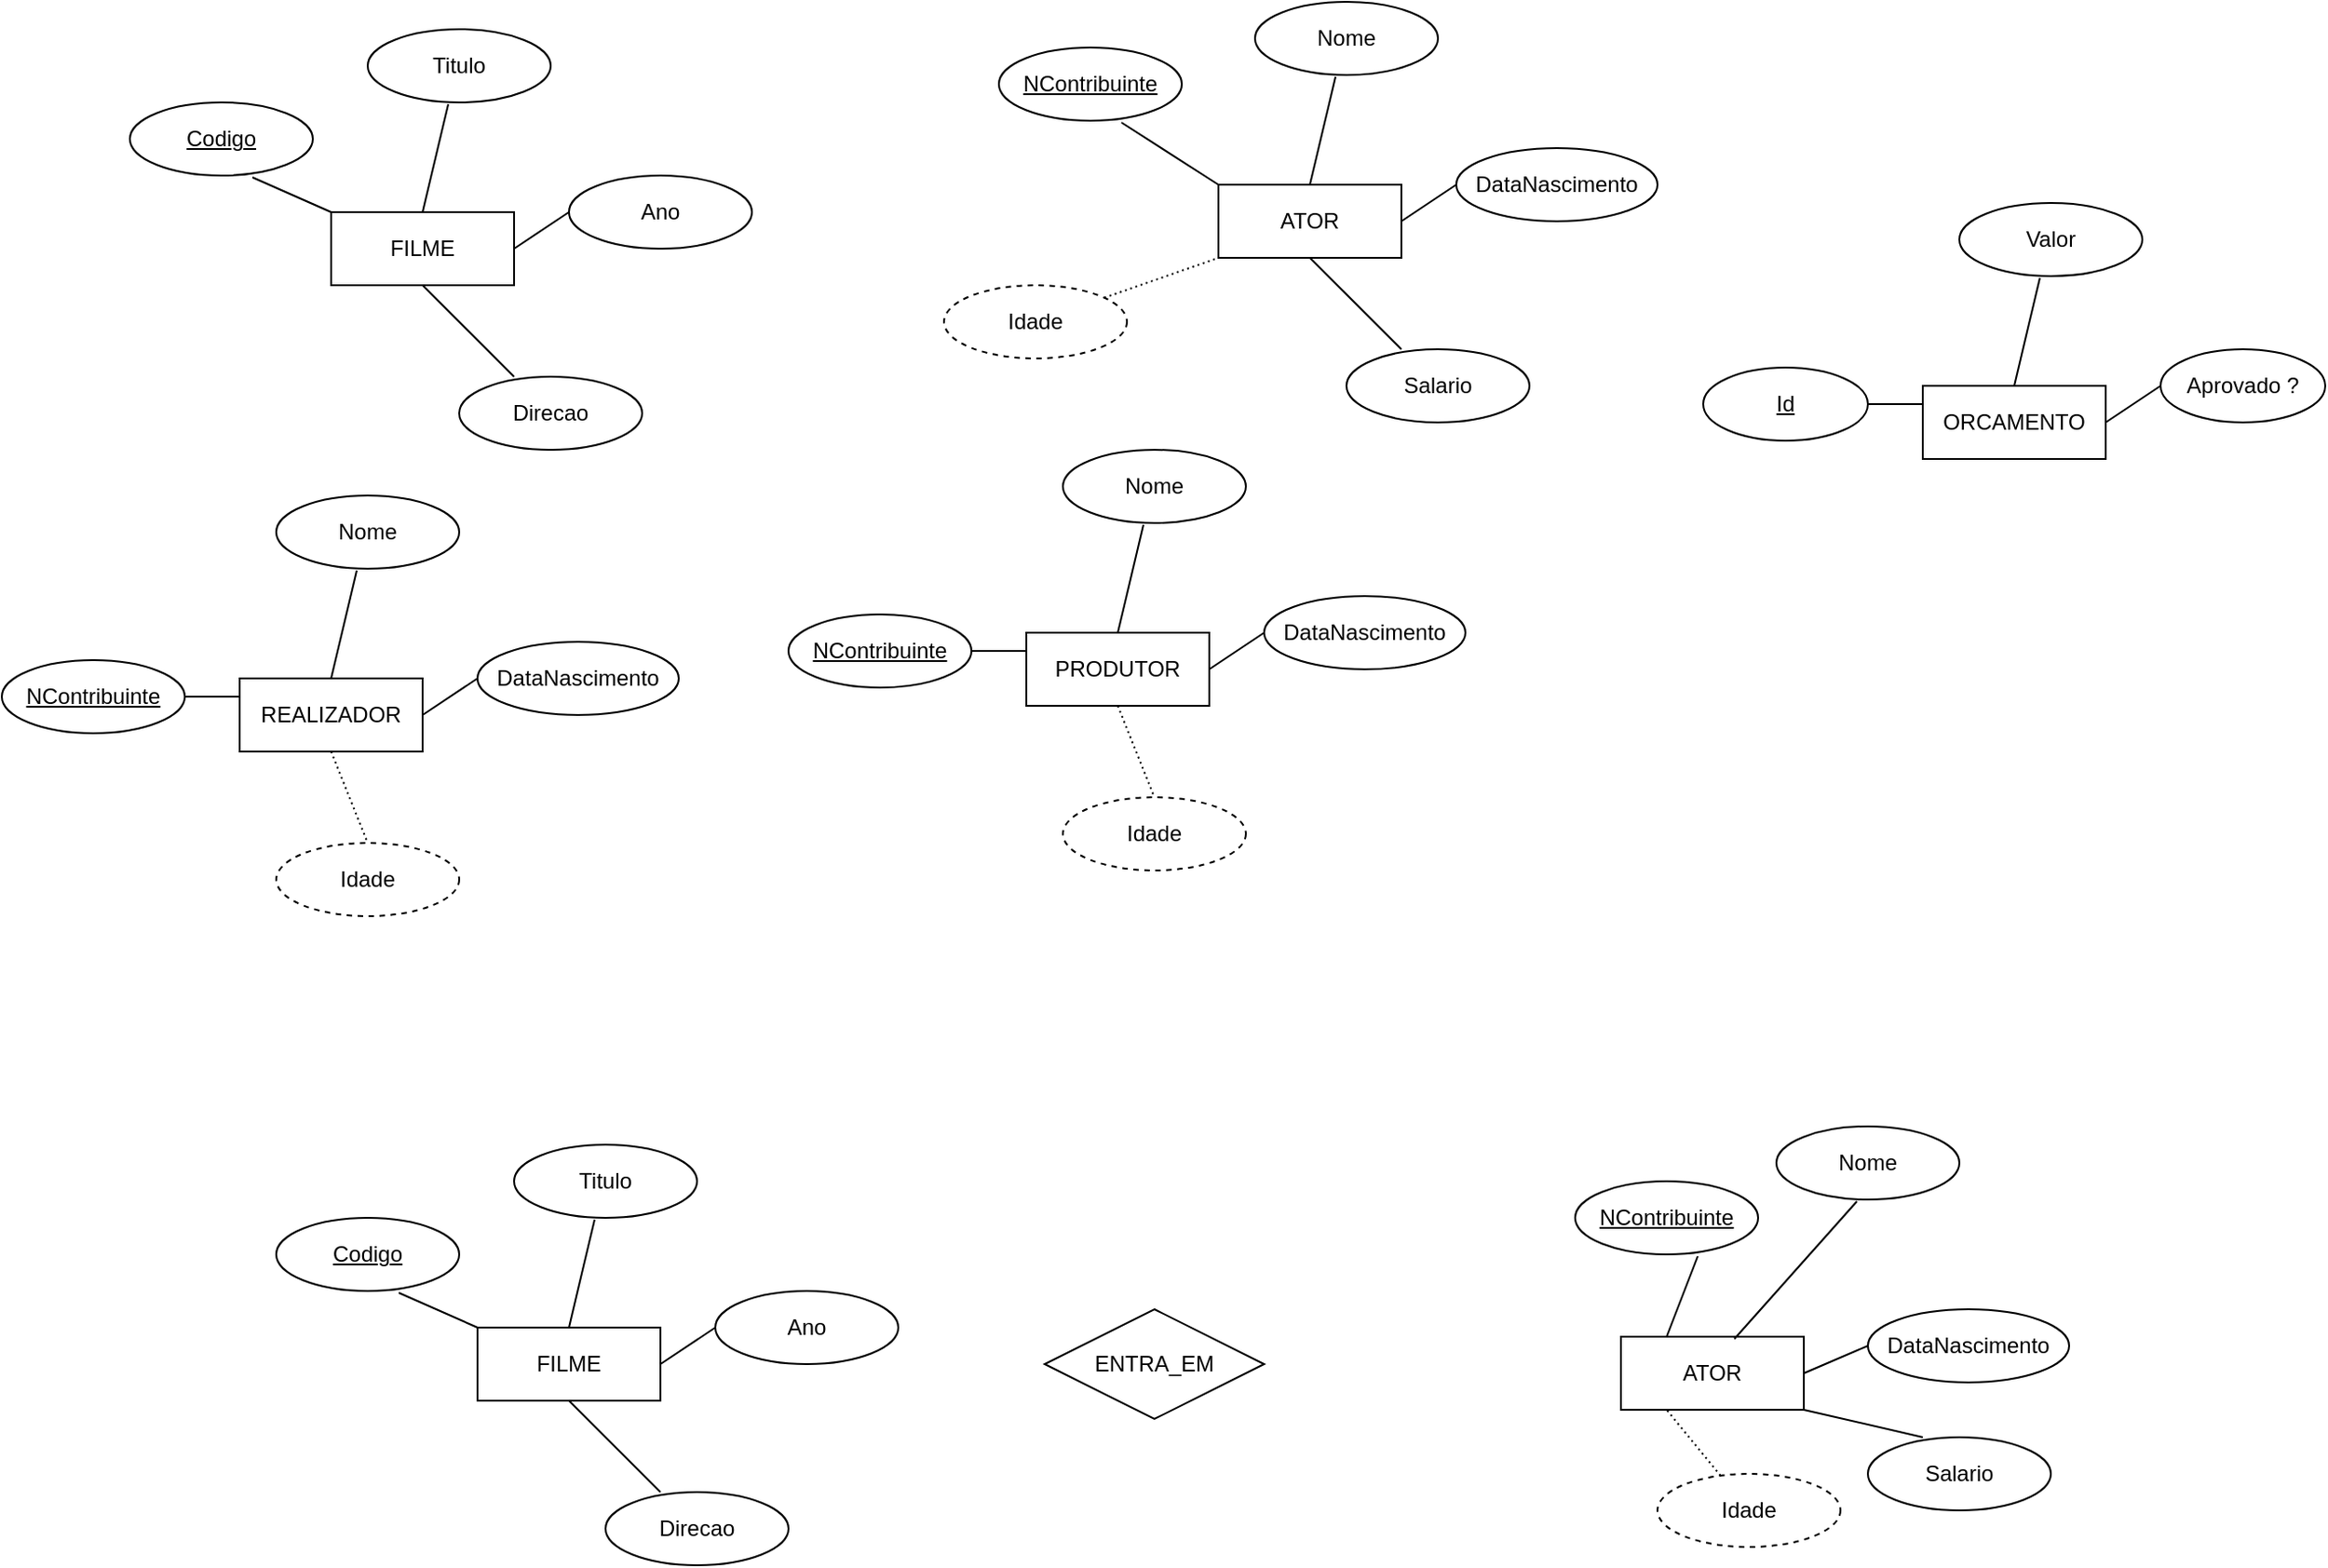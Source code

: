 <mxfile version="24.7.17">
  <diagram name="Página-1" id="Zy3ypAEwutqIXNviKDJ9">
    <mxGraphModel dx="1381" dy="853" grid="1" gridSize="10" guides="1" tooltips="1" connect="1" arrows="1" fold="1" page="1" pageScale="1" pageWidth="2339" pageHeight="3300" math="0" shadow="0">
      <root>
        <mxCell id="0" />
        <mxCell id="1" parent="0" />
        <mxCell id="h9_s0LnQ5q5esMZgo8oQ-1" value="FILME" style="whiteSpace=wrap;html=1;align=center;" vertex="1" parent="1">
          <mxGeometry x="190" y="120" width="100" height="40" as="geometry" />
        </mxCell>
        <mxCell id="h9_s0LnQ5q5esMZgo8oQ-2" value="Titulo" style="ellipse;whiteSpace=wrap;html=1;align=center;" vertex="1" parent="1">
          <mxGeometry x="210" y="20" width="100" height="40" as="geometry" />
        </mxCell>
        <mxCell id="h9_s0LnQ5q5esMZgo8oQ-3" value="Ano" style="ellipse;whiteSpace=wrap;html=1;align=center;" vertex="1" parent="1">
          <mxGeometry x="320" y="100" width="100" height="40" as="geometry" />
        </mxCell>
        <mxCell id="h9_s0LnQ5q5esMZgo8oQ-4" value="Direcao" style="ellipse;whiteSpace=wrap;html=1;align=center;" vertex="1" parent="1">
          <mxGeometry x="260" y="210" width="100" height="40" as="geometry" />
        </mxCell>
        <mxCell id="h9_s0LnQ5q5esMZgo8oQ-5" value="Codigo" style="ellipse;whiteSpace=wrap;html=1;align=center;fontStyle=4;" vertex="1" parent="1">
          <mxGeometry x="80" y="60" width="100" height="40" as="geometry" />
        </mxCell>
        <mxCell id="h9_s0LnQ5q5esMZgo8oQ-6" value="" style="endArrow=none;html=1;rounded=0;exitX=0.67;exitY=1.025;exitDx=0;exitDy=0;exitPerimeter=0;entryX=0;entryY=0;entryDx=0;entryDy=0;" edge="1" parent="1" source="h9_s0LnQ5q5esMZgo8oQ-5" target="h9_s0LnQ5q5esMZgo8oQ-1">
          <mxGeometry relative="1" as="geometry">
            <mxPoint x="160" y="140" as="sourcePoint" />
            <mxPoint x="320" y="140" as="targetPoint" />
          </mxGeometry>
        </mxCell>
        <mxCell id="h9_s0LnQ5q5esMZgo8oQ-7" value="" style="endArrow=none;html=1;rounded=0;exitX=0.5;exitY=0;exitDx=0;exitDy=0;entryX=0.44;entryY=1.025;entryDx=0;entryDy=0;entryPerimeter=0;" edge="1" parent="1" source="h9_s0LnQ5q5esMZgo8oQ-1" target="h9_s0LnQ5q5esMZgo8oQ-2">
          <mxGeometry relative="1" as="geometry">
            <mxPoint x="127" y="91" as="sourcePoint" />
            <mxPoint x="200" y="130" as="targetPoint" />
          </mxGeometry>
        </mxCell>
        <mxCell id="h9_s0LnQ5q5esMZgo8oQ-8" value="" style="endArrow=none;html=1;rounded=0;exitX=1;exitY=0.5;exitDx=0;exitDy=0;entryX=0;entryY=0.5;entryDx=0;entryDy=0;" edge="1" parent="1" source="h9_s0LnQ5q5esMZgo8oQ-1" target="h9_s0LnQ5q5esMZgo8oQ-3">
          <mxGeometry relative="1" as="geometry">
            <mxPoint x="137" y="101" as="sourcePoint" />
            <mxPoint x="210" y="140" as="targetPoint" />
          </mxGeometry>
        </mxCell>
        <mxCell id="h9_s0LnQ5q5esMZgo8oQ-9" value="" style="endArrow=none;html=1;rounded=0;exitX=0.5;exitY=1;exitDx=0;exitDy=0;entryX=0.3;entryY=0;entryDx=0;entryDy=0;entryPerimeter=0;" edge="1" parent="1" source="h9_s0LnQ5q5esMZgo8oQ-1" target="h9_s0LnQ5q5esMZgo8oQ-4">
          <mxGeometry relative="1" as="geometry">
            <mxPoint x="147" y="111" as="sourcePoint" />
            <mxPoint x="220" y="150" as="targetPoint" />
          </mxGeometry>
        </mxCell>
        <mxCell id="h9_s0LnQ5q5esMZgo8oQ-10" value="ATOR" style="whiteSpace=wrap;html=1;align=center;" vertex="1" parent="1">
          <mxGeometry x="675" y="105" width="100" height="40" as="geometry" />
        </mxCell>
        <mxCell id="h9_s0LnQ5q5esMZgo8oQ-11" value="Nome" style="ellipse;whiteSpace=wrap;html=1;align=center;" vertex="1" parent="1">
          <mxGeometry x="695" y="5" width="100" height="40" as="geometry" />
        </mxCell>
        <mxCell id="h9_s0LnQ5q5esMZgo8oQ-12" value="DataNascimento" style="ellipse;whiteSpace=wrap;html=1;align=center;" vertex="1" parent="1">
          <mxGeometry x="805" y="85" width="110" height="40" as="geometry" />
        </mxCell>
        <mxCell id="h9_s0LnQ5q5esMZgo8oQ-13" value="Salario" style="ellipse;whiteSpace=wrap;html=1;align=center;" vertex="1" parent="1">
          <mxGeometry x="745" y="195" width="100" height="40" as="geometry" />
        </mxCell>
        <mxCell id="h9_s0LnQ5q5esMZgo8oQ-14" value="NContribuinte" style="ellipse;whiteSpace=wrap;html=1;align=center;fontStyle=4;" vertex="1" parent="1">
          <mxGeometry x="555" y="30" width="100" height="40" as="geometry" />
        </mxCell>
        <mxCell id="h9_s0LnQ5q5esMZgo8oQ-15" value="" style="endArrow=none;html=1;rounded=0;exitX=0.67;exitY=1.025;exitDx=0;exitDy=0;exitPerimeter=0;entryX=0;entryY=0;entryDx=0;entryDy=0;" edge="1" parent="1" source="h9_s0LnQ5q5esMZgo8oQ-14" target="h9_s0LnQ5q5esMZgo8oQ-10">
          <mxGeometry relative="1" as="geometry">
            <mxPoint x="645" y="125" as="sourcePoint" />
            <mxPoint x="805" y="125" as="targetPoint" />
          </mxGeometry>
        </mxCell>
        <mxCell id="h9_s0LnQ5q5esMZgo8oQ-16" value="" style="endArrow=none;html=1;rounded=0;exitX=0.5;exitY=0;exitDx=0;exitDy=0;entryX=0.44;entryY=1.025;entryDx=0;entryDy=0;entryPerimeter=0;" edge="1" parent="1" source="h9_s0LnQ5q5esMZgo8oQ-10" target="h9_s0LnQ5q5esMZgo8oQ-11">
          <mxGeometry relative="1" as="geometry">
            <mxPoint x="612" y="76" as="sourcePoint" />
            <mxPoint x="685" y="115" as="targetPoint" />
          </mxGeometry>
        </mxCell>
        <mxCell id="h9_s0LnQ5q5esMZgo8oQ-17" value="" style="endArrow=none;html=1;rounded=0;exitX=1;exitY=0.5;exitDx=0;exitDy=0;entryX=0;entryY=0.5;entryDx=0;entryDy=0;" edge="1" parent="1" source="h9_s0LnQ5q5esMZgo8oQ-10" target="h9_s0LnQ5q5esMZgo8oQ-12">
          <mxGeometry relative="1" as="geometry">
            <mxPoint x="622" y="86" as="sourcePoint" />
            <mxPoint x="695" y="125" as="targetPoint" />
          </mxGeometry>
        </mxCell>
        <mxCell id="h9_s0LnQ5q5esMZgo8oQ-18" value="" style="endArrow=none;html=1;rounded=0;exitX=0.5;exitY=1;exitDx=0;exitDy=0;entryX=0.3;entryY=0;entryDx=0;entryDy=0;entryPerimeter=0;" edge="1" parent="1" source="h9_s0LnQ5q5esMZgo8oQ-10" target="h9_s0LnQ5q5esMZgo8oQ-13">
          <mxGeometry relative="1" as="geometry">
            <mxPoint x="632" y="96" as="sourcePoint" />
            <mxPoint x="705" y="135" as="targetPoint" />
          </mxGeometry>
        </mxCell>
        <mxCell id="h9_s0LnQ5q5esMZgo8oQ-19" value="Idade" style="ellipse;whiteSpace=wrap;html=1;align=center;dashed=1;" vertex="1" parent="1">
          <mxGeometry x="525" y="160" width="100" height="40" as="geometry" />
        </mxCell>
        <mxCell id="h9_s0LnQ5q5esMZgo8oQ-20" value="" style="endArrow=none;html=1;rounded=0;dashed=1;dashPattern=1 2;entryX=0;entryY=1;entryDx=0;entryDy=0;" edge="1" parent="1" source="h9_s0LnQ5q5esMZgo8oQ-19" target="h9_s0LnQ5q5esMZgo8oQ-10">
          <mxGeometry relative="1" as="geometry">
            <mxPoint x="425" y="350" as="sourcePoint" />
            <mxPoint x="585" y="350" as="targetPoint" />
          </mxGeometry>
        </mxCell>
        <mxCell id="h9_s0LnQ5q5esMZgo8oQ-22" value="REALIZADOR" style="whiteSpace=wrap;html=1;align=center;" vertex="1" parent="1">
          <mxGeometry x="140" y="375" width="100" height="40" as="geometry" />
        </mxCell>
        <mxCell id="h9_s0LnQ5q5esMZgo8oQ-23" value="Nome" style="ellipse;whiteSpace=wrap;html=1;align=center;" vertex="1" parent="1">
          <mxGeometry x="160" y="275" width="100" height="40" as="geometry" />
        </mxCell>
        <mxCell id="h9_s0LnQ5q5esMZgo8oQ-24" value="DataNascimento" style="ellipse;whiteSpace=wrap;html=1;align=center;" vertex="1" parent="1">
          <mxGeometry x="270" y="355" width="110" height="40" as="geometry" />
        </mxCell>
        <mxCell id="h9_s0LnQ5q5esMZgo8oQ-26" value="NContribuinte" style="ellipse;whiteSpace=wrap;html=1;align=center;fontStyle=4;" vertex="1" parent="1">
          <mxGeometry x="10" y="365" width="100" height="40" as="geometry" />
        </mxCell>
        <mxCell id="h9_s0LnQ5q5esMZgo8oQ-27" value="" style="endArrow=none;html=1;rounded=0;exitX=1;exitY=0.5;exitDx=0;exitDy=0;entryX=0;entryY=0.25;entryDx=0;entryDy=0;" edge="1" parent="1" source="h9_s0LnQ5q5esMZgo8oQ-26" target="h9_s0LnQ5q5esMZgo8oQ-22">
          <mxGeometry relative="1" as="geometry">
            <mxPoint x="110" y="395" as="sourcePoint" />
            <mxPoint x="270" y="395" as="targetPoint" />
          </mxGeometry>
        </mxCell>
        <mxCell id="h9_s0LnQ5q5esMZgo8oQ-28" value="" style="endArrow=none;html=1;rounded=0;exitX=0.5;exitY=0;exitDx=0;exitDy=0;entryX=0.44;entryY=1.025;entryDx=0;entryDy=0;entryPerimeter=0;" edge="1" parent="1" source="h9_s0LnQ5q5esMZgo8oQ-22" target="h9_s0LnQ5q5esMZgo8oQ-23">
          <mxGeometry relative="1" as="geometry">
            <mxPoint x="77" y="346" as="sourcePoint" />
            <mxPoint x="150" y="385" as="targetPoint" />
          </mxGeometry>
        </mxCell>
        <mxCell id="h9_s0LnQ5q5esMZgo8oQ-29" value="" style="endArrow=none;html=1;rounded=0;exitX=1;exitY=0.5;exitDx=0;exitDy=0;entryX=0;entryY=0.5;entryDx=0;entryDy=0;" edge="1" parent="1" source="h9_s0LnQ5q5esMZgo8oQ-22" target="h9_s0LnQ5q5esMZgo8oQ-24">
          <mxGeometry relative="1" as="geometry">
            <mxPoint x="87" y="356" as="sourcePoint" />
            <mxPoint x="160" y="395" as="targetPoint" />
          </mxGeometry>
        </mxCell>
        <mxCell id="h9_s0LnQ5q5esMZgo8oQ-31" value="Idade" style="ellipse;whiteSpace=wrap;html=1;align=center;dashed=1;" vertex="1" parent="1">
          <mxGeometry x="160" y="465" width="100" height="40" as="geometry" />
        </mxCell>
        <mxCell id="h9_s0LnQ5q5esMZgo8oQ-32" value="" style="endArrow=none;html=1;rounded=0;dashed=1;dashPattern=1 2;entryX=0.5;entryY=0;entryDx=0;entryDy=0;exitX=0.5;exitY=1;exitDx=0;exitDy=0;" edge="1" parent="1" source="h9_s0LnQ5q5esMZgo8oQ-22" target="h9_s0LnQ5q5esMZgo8oQ-31">
          <mxGeometry relative="1" as="geometry">
            <mxPoint x="480" y="335" as="sourcePoint" />
            <mxPoint x="640" y="335" as="targetPoint" />
          </mxGeometry>
        </mxCell>
        <mxCell id="h9_s0LnQ5q5esMZgo8oQ-34" value="PRODUTOR" style="whiteSpace=wrap;html=1;align=center;" vertex="1" parent="1">
          <mxGeometry x="570" y="350" width="100" height="40" as="geometry" />
        </mxCell>
        <mxCell id="h9_s0LnQ5q5esMZgo8oQ-35" value="Nome" style="ellipse;whiteSpace=wrap;html=1;align=center;" vertex="1" parent="1">
          <mxGeometry x="590" y="250" width="100" height="40" as="geometry" />
        </mxCell>
        <mxCell id="h9_s0LnQ5q5esMZgo8oQ-36" value="DataNascimento" style="ellipse;whiteSpace=wrap;html=1;align=center;" vertex="1" parent="1">
          <mxGeometry x="700" y="330" width="110" height="40" as="geometry" />
        </mxCell>
        <mxCell id="h9_s0LnQ5q5esMZgo8oQ-37" value="NContribuinte" style="ellipse;whiteSpace=wrap;html=1;align=center;fontStyle=4;" vertex="1" parent="1">
          <mxGeometry x="440" y="340" width="100" height="40" as="geometry" />
        </mxCell>
        <mxCell id="h9_s0LnQ5q5esMZgo8oQ-38" value="" style="endArrow=none;html=1;rounded=0;exitX=1;exitY=0.5;exitDx=0;exitDy=0;entryX=0;entryY=0.25;entryDx=0;entryDy=0;" edge="1" parent="1" source="h9_s0LnQ5q5esMZgo8oQ-37" target="h9_s0LnQ5q5esMZgo8oQ-34">
          <mxGeometry relative="1" as="geometry">
            <mxPoint x="540" y="370" as="sourcePoint" />
            <mxPoint x="700" y="370" as="targetPoint" />
          </mxGeometry>
        </mxCell>
        <mxCell id="h9_s0LnQ5q5esMZgo8oQ-39" value="" style="endArrow=none;html=1;rounded=0;exitX=0.5;exitY=0;exitDx=0;exitDy=0;entryX=0.44;entryY=1.025;entryDx=0;entryDy=0;entryPerimeter=0;" edge="1" parent="1" source="h9_s0LnQ5q5esMZgo8oQ-34" target="h9_s0LnQ5q5esMZgo8oQ-35">
          <mxGeometry relative="1" as="geometry">
            <mxPoint x="507" y="321" as="sourcePoint" />
            <mxPoint x="580" y="360" as="targetPoint" />
          </mxGeometry>
        </mxCell>
        <mxCell id="h9_s0LnQ5q5esMZgo8oQ-40" value="" style="endArrow=none;html=1;rounded=0;exitX=1;exitY=0.5;exitDx=0;exitDy=0;entryX=0;entryY=0.5;entryDx=0;entryDy=0;" edge="1" parent="1" source="h9_s0LnQ5q5esMZgo8oQ-34" target="h9_s0LnQ5q5esMZgo8oQ-36">
          <mxGeometry relative="1" as="geometry">
            <mxPoint x="517" y="331" as="sourcePoint" />
            <mxPoint x="590" y="370" as="targetPoint" />
          </mxGeometry>
        </mxCell>
        <mxCell id="h9_s0LnQ5q5esMZgo8oQ-41" value="Idade" style="ellipse;whiteSpace=wrap;html=1;align=center;dashed=1;" vertex="1" parent="1">
          <mxGeometry x="590" y="440" width="100" height="40" as="geometry" />
        </mxCell>
        <mxCell id="h9_s0LnQ5q5esMZgo8oQ-42" value="" style="endArrow=none;html=1;rounded=0;dashed=1;dashPattern=1 2;entryX=0.5;entryY=0;entryDx=0;entryDy=0;exitX=0.5;exitY=1;exitDx=0;exitDy=0;" edge="1" parent="1" source="h9_s0LnQ5q5esMZgo8oQ-34" target="h9_s0LnQ5q5esMZgo8oQ-41">
          <mxGeometry relative="1" as="geometry">
            <mxPoint x="910" y="310" as="sourcePoint" />
            <mxPoint x="1070" y="310" as="targetPoint" />
          </mxGeometry>
        </mxCell>
        <mxCell id="h9_s0LnQ5q5esMZgo8oQ-43" value="ORCAMENTO" style="whiteSpace=wrap;html=1;align=center;" vertex="1" parent="1">
          <mxGeometry x="1060" y="215" width="100" height="40" as="geometry" />
        </mxCell>
        <mxCell id="h9_s0LnQ5q5esMZgo8oQ-44" value="Valor" style="ellipse;whiteSpace=wrap;html=1;align=center;" vertex="1" parent="1">
          <mxGeometry x="1080" y="115" width="100" height="40" as="geometry" />
        </mxCell>
        <mxCell id="h9_s0LnQ5q5esMZgo8oQ-45" value="Aprovado ?" style="ellipse;whiteSpace=wrap;html=1;align=center;" vertex="1" parent="1">
          <mxGeometry x="1190" y="195" width="90" height="40" as="geometry" />
        </mxCell>
        <mxCell id="h9_s0LnQ5q5esMZgo8oQ-46" value="Id" style="ellipse;whiteSpace=wrap;html=1;align=center;fontStyle=4;" vertex="1" parent="1">
          <mxGeometry x="940" y="205" width="90" height="40" as="geometry" />
        </mxCell>
        <mxCell id="h9_s0LnQ5q5esMZgo8oQ-47" value="" style="endArrow=none;html=1;rounded=0;exitX=1;exitY=0.5;exitDx=0;exitDy=0;entryX=0;entryY=0.25;entryDx=0;entryDy=0;" edge="1" parent="1" source="h9_s0LnQ5q5esMZgo8oQ-46" target="h9_s0LnQ5q5esMZgo8oQ-43">
          <mxGeometry relative="1" as="geometry">
            <mxPoint x="1030" y="235" as="sourcePoint" />
            <mxPoint x="1190" y="235" as="targetPoint" />
          </mxGeometry>
        </mxCell>
        <mxCell id="h9_s0LnQ5q5esMZgo8oQ-48" value="" style="endArrow=none;html=1;rounded=0;exitX=0.5;exitY=0;exitDx=0;exitDy=0;entryX=0.44;entryY=1.025;entryDx=0;entryDy=0;entryPerimeter=0;" edge="1" parent="1" source="h9_s0LnQ5q5esMZgo8oQ-43" target="h9_s0LnQ5q5esMZgo8oQ-44">
          <mxGeometry relative="1" as="geometry">
            <mxPoint x="997" y="186" as="sourcePoint" />
            <mxPoint x="1070" y="225" as="targetPoint" />
          </mxGeometry>
        </mxCell>
        <mxCell id="h9_s0LnQ5q5esMZgo8oQ-49" value="" style="endArrow=none;html=1;rounded=0;exitX=1;exitY=0.5;exitDx=0;exitDy=0;entryX=0;entryY=0.5;entryDx=0;entryDy=0;" edge="1" parent="1" source="h9_s0LnQ5q5esMZgo8oQ-43" target="h9_s0LnQ5q5esMZgo8oQ-45">
          <mxGeometry relative="1" as="geometry">
            <mxPoint x="1007" y="196" as="sourcePoint" />
            <mxPoint x="1080" y="235" as="targetPoint" />
          </mxGeometry>
        </mxCell>
        <mxCell id="h9_s0LnQ5q5esMZgo8oQ-52" value="ENTRA_EM" style="shape=rhombus;perimeter=rhombusPerimeter;whiteSpace=wrap;html=1;align=center;" vertex="1" parent="1">
          <mxGeometry x="580" y="720" width="120" height="60" as="geometry" />
        </mxCell>
        <mxCell id="h9_s0LnQ5q5esMZgo8oQ-53" value="FILME" style="whiteSpace=wrap;html=1;align=center;" vertex="1" parent="1">
          <mxGeometry x="270" y="730" width="100" height="40" as="geometry" />
        </mxCell>
        <mxCell id="h9_s0LnQ5q5esMZgo8oQ-54" value="Titulo" style="ellipse;whiteSpace=wrap;html=1;align=center;" vertex="1" parent="1">
          <mxGeometry x="290" y="630" width="100" height="40" as="geometry" />
        </mxCell>
        <mxCell id="h9_s0LnQ5q5esMZgo8oQ-55" value="Ano" style="ellipse;whiteSpace=wrap;html=1;align=center;" vertex="1" parent="1">
          <mxGeometry x="400" y="710" width="100" height="40" as="geometry" />
        </mxCell>
        <mxCell id="h9_s0LnQ5q5esMZgo8oQ-56" value="Direcao" style="ellipse;whiteSpace=wrap;html=1;align=center;" vertex="1" parent="1">
          <mxGeometry x="340" y="820" width="100" height="40" as="geometry" />
        </mxCell>
        <mxCell id="h9_s0LnQ5q5esMZgo8oQ-57" value="Codigo" style="ellipse;whiteSpace=wrap;html=1;align=center;fontStyle=4;" vertex="1" parent="1">
          <mxGeometry x="160" y="670" width="100" height="40" as="geometry" />
        </mxCell>
        <mxCell id="h9_s0LnQ5q5esMZgo8oQ-58" value="" style="endArrow=none;html=1;rounded=0;exitX=0.67;exitY=1.025;exitDx=0;exitDy=0;exitPerimeter=0;entryX=0;entryY=0;entryDx=0;entryDy=0;" edge="1" parent="1" source="h9_s0LnQ5q5esMZgo8oQ-57" target="h9_s0LnQ5q5esMZgo8oQ-53">
          <mxGeometry relative="1" as="geometry">
            <mxPoint x="240" y="750" as="sourcePoint" />
            <mxPoint x="400" y="750" as="targetPoint" />
          </mxGeometry>
        </mxCell>
        <mxCell id="h9_s0LnQ5q5esMZgo8oQ-59" value="" style="endArrow=none;html=1;rounded=0;exitX=0.5;exitY=0;exitDx=0;exitDy=0;entryX=0.44;entryY=1.025;entryDx=0;entryDy=0;entryPerimeter=0;" edge="1" parent="1" source="h9_s0LnQ5q5esMZgo8oQ-53" target="h9_s0LnQ5q5esMZgo8oQ-54">
          <mxGeometry relative="1" as="geometry">
            <mxPoint x="207" y="701" as="sourcePoint" />
            <mxPoint x="280" y="740" as="targetPoint" />
          </mxGeometry>
        </mxCell>
        <mxCell id="h9_s0LnQ5q5esMZgo8oQ-60" value="" style="endArrow=none;html=1;rounded=0;exitX=1;exitY=0.5;exitDx=0;exitDy=0;entryX=0;entryY=0.5;entryDx=0;entryDy=0;" edge="1" parent="1" source="h9_s0LnQ5q5esMZgo8oQ-53" target="h9_s0LnQ5q5esMZgo8oQ-55">
          <mxGeometry relative="1" as="geometry">
            <mxPoint x="217" y="711" as="sourcePoint" />
            <mxPoint x="290" y="750" as="targetPoint" />
          </mxGeometry>
        </mxCell>
        <mxCell id="h9_s0LnQ5q5esMZgo8oQ-61" value="" style="endArrow=none;html=1;rounded=0;exitX=0.5;exitY=1;exitDx=0;exitDy=0;entryX=0.3;entryY=0;entryDx=0;entryDy=0;entryPerimeter=0;" edge="1" parent="1" source="h9_s0LnQ5q5esMZgo8oQ-53" target="h9_s0LnQ5q5esMZgo8oQ-56">
          <mxGeometry relative="1" as="geometry">
            <mxPoint x="227" y="721" as="sourcePoint" />
            <mxPoint x="300" y="760" as="targetPoint" />
          </mxGeometry>
        </mxCell>
        <mxCell id="h9_s0LnQ5q5esMZgo8oQ-62" value="ATOR" style="whiteSpace=wrap;html=1;align=center;" vertex="1" parent="1">
          <mxGeometry x="895" y="735" width="100" height="40" as="geometry" />
        </mxCell>
        <mxCell id="h9_s0LnQ5q5esMZgo8oQ-63" value="Nome" style="ellipse;whiteSpace=wrap;html=1;align=center;" vertex="1" parent="1">
          <mxGeometry x="980" y="620" width="100" height="40" as="geometry" />
        </mxCell>
        <mxCell id="h9_s0LnQ5q5esMZgo8oQ-64" value="DataNascimento" style="ellipse;whiteSpace=wrap;html=1;align=center;" vertex="1" parent="1">
          <mxGeometry x="1030" y="720" width="110" height="40" as="geometry" />
        </mxCell>
        <mxCell id="h9_s0LnQ5q5esMZgo8oQ-65" value="Salario" style="ellipse;whiteSpace=wrap;html=1;align=center;" vertex="1" parent="1">
          <mxGeometry x="1030" y="790" width="100" height="40" as="geometry" />
        </mxCell>
        <mxCell id="h9_s0LnQ5q5esMZgo8oQ-66" value="NContribuinte" style="ellipse;whiteSpace=wrap;html=1;align=center;fontStyle=4;" vertex="1" parent="1">
          <mxGeometry x="870" y="650" width="100" height="40" as="geometry" />
        </mxCell>
        <mxCell id="h9_s0LnQ5q5esMZgo8oQ-67" value="" style="endArrow=none;html=1;rounded=0;exitX=0.67;exitY=1.025;exitDx=0;exitDy=0;exitPerimeter=0;entryX=0.25;entryY=0;entryDx=0;entryDy=0;" edge="1" parent="1" source="h9_s0LnQ5q5esMZgo8oQ-66" target="h9_s0LnQ5q5esMZgo8oQ-62">
          <mxGeometry relative="1" as="geometry">
            <mxPoint x="865" y="755" as="sourcePoint" />
            <mxPoint x="1025" y="755" as="targetPoint" />
          </mxGeometry>
        </mxCell>
        <mxCell id="h9_s0LnQ5q5esMZgo8oQ-68" value="" style="endArrow=none;html=1;rounded=0;entryX=0.44;entryY=1.025;entryDx=0;entryDy=0;entryPerimeter=0;exitX=0.62;exitY=0.031;exitDx=0;exitDy=0;exitPerimeter=0;" edge="1" parent="1" source="h9_s0LnQ5q5esMZgo8oQ-62" target="h9_s0LnQ5q5esMZgo8oQ-63">
          <mxGeometry relative="1" as="geometry">
            <mxPoint x="970" y="730" as="sourcePoint" />
            <mxPoint x="905" y="745" as="targetPoint" />
          </mxGeometry>
        </mxCell>
        <mxCell id="h9_s0LnQ5q5esMZgo8oQ-69" value="" style="endArrow=none;html=1;rounded=0;exitX=1;exitY=0.5;exitDx=0;exitDy=0;entryX=0;entryY=0.5;entryDx=0;entryDy=0;" edge="1" parent="1" source="h9_s0LnQ5q5esMZgo8oQ-62" target="h9_s0LnQ5q5esMZgo8oQ-64">
          <mxGeometry relative="1" as="geometry">
            <mxPoint x="842" y="716" as="sourcePoint" />
            <mxPoint x="915" y="755" as="targetPoint" />
          </mxGeometry>
        </mxCell>
        <mxCell id="h9_s0LnQ5q5esMZgo8oQ-70" value="" style="endArrow=none;html=1;rounded=0;exitX=1;exitY=1;exitDx=0;exitDy=0;entryX=0.3;entryY=0;entryDx=0;entryDy=0;entryPerimeter=0;" edge="1" parent="1" source="h9_s0LnQ5q5esMZgo8oQ-62" target="h9_s0LnQ5q5esMZgo8oQ-65">
          <mxGeometry relative="1" as="geometry">
            <mxPoint x="852" y="726" as="sourcePoint" />
            <mxPoint x="925" y="765" as="targetPoint" />
          </mxGeometry>
        </mxCell>
        <mxCell id="h9_s0LnQ5q5esMZgo8oQ-71" value="Idade" style="ellipse;whiteSpace=wrap;html=1;align=center;dashed=1;" vertex="1" parent="1">
          <mxGeometry x="915" y="810" width="100" height="40" as="geometry" />
        </mxCell>
        <mxCell id="h9_s0LnQ5q5esMZgo8oQ-72" value="" style="endArrow=none;html=1;rounded=0;dashed=1;dashPattern=1 2;entryX=0.25;entryY=1;entryDx=0;entryDy=0;" edge="1" parent="1" source="h9_s0LnQ5q5esMZgo8oQ-71" target="h9_s0LnQ5q5esMZgo8oQ-62">
          <mxGeometry relative="1" as="geometry">
            <mxPoint x="645" y="980" as="sourcePoint" />
            <mxPoint x="805" y="980" as="targetPoint" />
          </mxGeometry>
        </mxCell>
      </root>
    </mxGraphModel>
  </diagram>
</mxfile>
